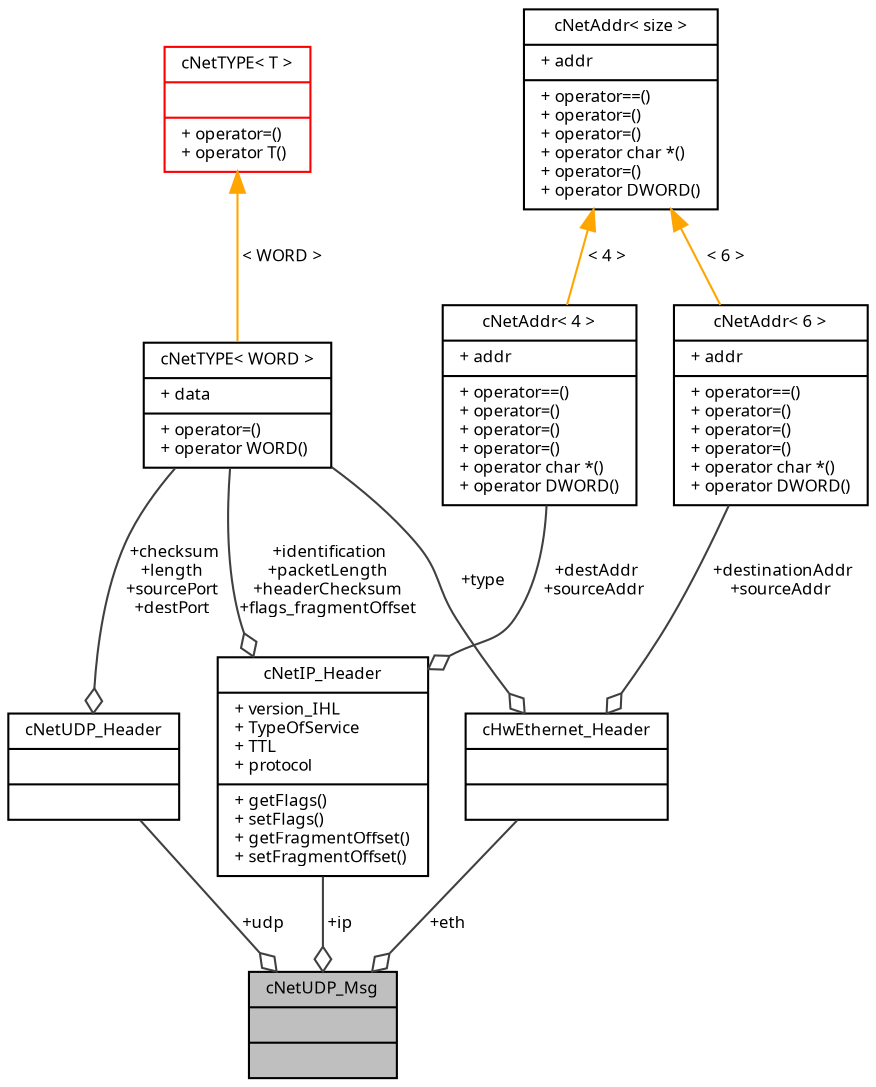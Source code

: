 digraph "cNetUDP_Msg"
{
  edge [fontname="Sans",fontsize="8",labelfontname="Sans",labelfontsize="8"];
  node [fontname="Sans",fontsize="8",shape=record];
  Node1 [label="{cNetUDP_Msg\n||}",height=0.2,width=0.4,color="black", fillcolor="grey75", style="filled", fontcolor="black"];
  Node2 -> Node1 [color="grey25",fontsize="8",style="solid",label=" +eth" ,arrowhead="odiamond",fontname="Sans"];
  Node2 [label="{cHwEthernet_Header\n||}",height=0.2,width=0.4,color="black", fillcolor="white", style="filled",URL="$classc_hw_ethernet___header.html"];
  Node3 -> Node2 [color="grey25",fontsize="8",style="solid",label=" +type" ,arrowhead="odiamond",fontname="Sans"];
  Node3 [label="{cNetTYPE\< WORD \>\n|+ data\l|+ operator=()\l+ operator WORD()\l}",height=0.2,width=0.4,color="black", fillcolor="white", style="filled",URL="$classc_net_t_y_p_e.html"];
  Node4 -> Node3 [dir="back",color="orange",fontsize="8",style="solid",label=" \< WORD \>" ,fontname="Sans"];
  Node4 [label="{cNetTYPE\< T \>\n||+ operator=()\l+ operator T()\l}",height=0.2,width=0.4,color="red", fillcolor="white", style="filled",URL="$classc_net_t_y_p_e.html"];
  Node5 -> Node2 [color="grey25",fontsize="8",style="solid",label=" +destinationAddr\n+sourceAddr" ,arrowhead="odiamond",fontname="Sans"];
  Node5 [label="{cNetAddr\< 6 \>\n|+ addr\l|+ operator==()\l+ operator=()\l+ operator=()\l+ operator=()\l+ operator char *()\l+ operator DWORD()\l}",height=0.2,width=0.4,color="black", fillcolor="white", style="filled",URL="$classc_net_addr.html"];
  Node6 -> Node5 [dir="back",color="orange",fontsize="8",style="solid",label=" \< 6 \>" ,fontname="Sans"];
  Node6 [label="{cNetAddr\< size \>\n|+ addr\l|+ operator==()\l+ operator=()\l+ operator=()\l+ operator char *()\l+ operator=()\l+ operator DWORD()\l}",height=0.2,width=0.4,color="black", fillcolor="white", style="filled",URL="$classc_net_addr.html"];
  Node7 -> Node1 [color="grey25",fontsize="8",style="solid",label=" +ip" ,arrowhead="odiamond",fontname="Sans"];
  Node7 [label="{cNetIP_Header\n|+ version_IHL\l+ TypeOfService\l+ TTL\l+ protocol\l|+ getFlags()\l+ setFlags()\l+ getFragmentOffset()\l+ setFragmentOffset()\l}",height=0.2,width=0.4,color="black", fillcolor="white", style="filled",URL="$classc_net_i_p___header.html"];
  Node3 -> Node7 [color="grey25",fontsize="8",style="solid",label=" +identification\n+packetLength\n+headerChecksum\n+flags_fragmentOffset" ,arrowhead="odiamond",fontname="Sans"];
  Node8 -> Node7 [color="grey25",fontsize="8",style="solid",label=" +destAddr\n+sourceAddr" ,arrowhead="odiamond",fontname="Sans"];
  Node8 [label="{cNetAddr\< 4 \>\n|+ addr\l|+ operator==()\l+ operator=()\l+ operator=()\l+ operator=()\l+ operator char *()\l+ operator DWORD()\l}",height=0.2,width=0.4,color="black", fillcolor="white", style="filled",URL="$classc_net_addr.html"];
  Node6 -> Node8 [dir="back",color="orange",fontsize="8",style="solid",label=" \< 4 \>" ,fontname="Sans"];
  Node9 -> Node1 [color="grey25",fontsize="8",style="solid",label=" +udp" ,arrowhead="odiamond",fontname="Sans"];
  Node9 [label="{cNetUDP_Header\n||}",height=0.2,width=0.4,color="black", fillcolor="white", style="filled",URL="$classc_net_u_d_p___header.html"];
  Node3 -> Node9 [color="grey25",fontsize="8",style="solid",label=" +checksum\n+length\n+sourcePort\n+destPort" ,arrowhead="odiamond",fontname="Sans"];
}
